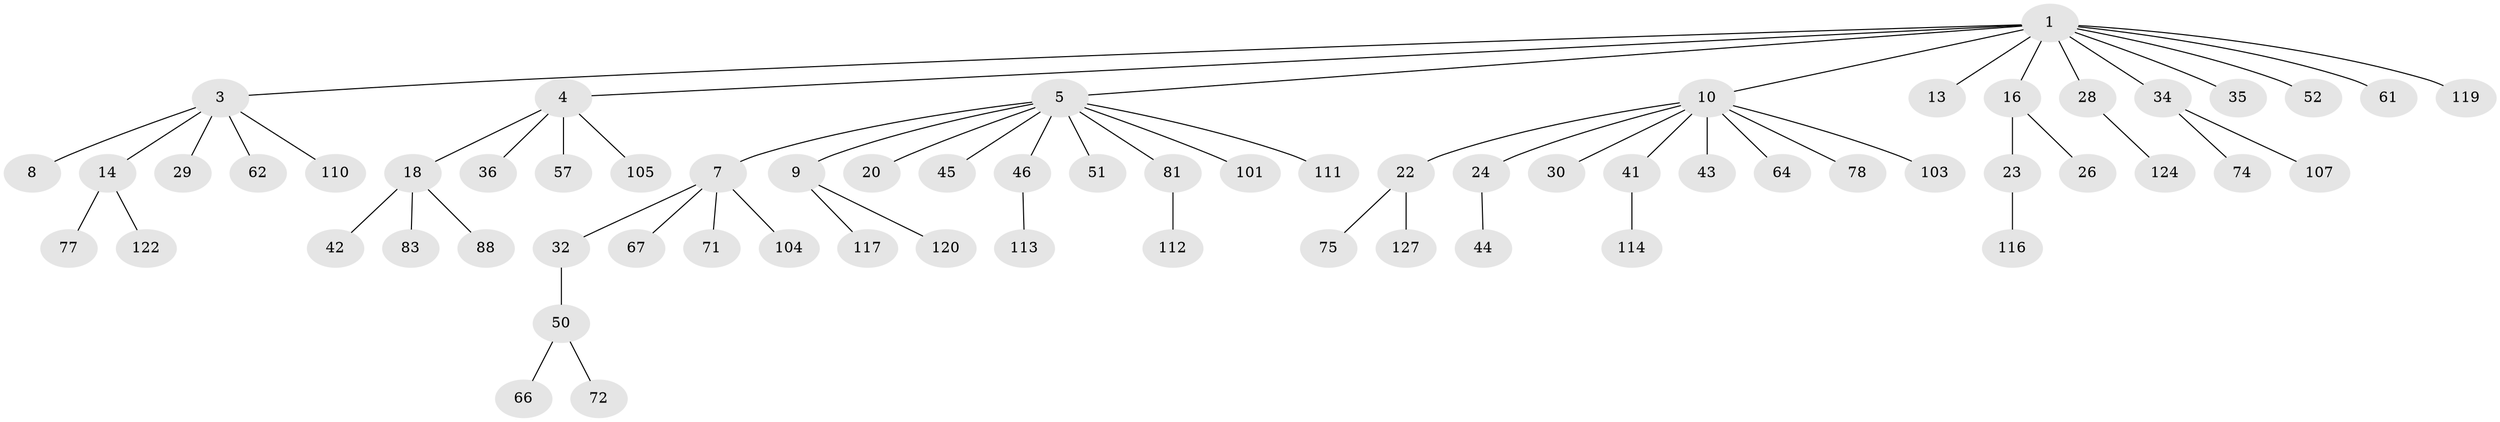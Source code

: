 // original degree distribution, {6: 0.022900763358778626, 8: 0.007633587786259542, 5: 0.03816793893129771, 4: 0.061068702290076333, 7: 0.007633587786259542, 3: 0.13740458015267176, 2: 0.16030534351145037, 1: 0.5648854961832062}
// Generated by graph-tools (version 1.1) at 2025/15/03/09/25 04:15:40]
// undirected, 65 vertices, 64 edges
graph export_dot {
graph [start="1"]
  node [color=gray90,style=filled];
  1 [super="+2"];
  3 [super="+11+56+89"];
  4 [super="+21+31"];
  5 [super="+6+33+128"];
  7 [super="+115+19"];
  8 [super="+70+27"];
  9 [super="+12"];
  10 [super="+38+15"];
  13 [super="+80"];
  14;
  16;
  18 [super="+25"];
  20 [super="+99"];
  22 [super="+108+129"];
  23 [super="+79"];
  24 [super="+54"];
  26 [super="+37"];
  28;
  29 [super="+85"];
  30;
  32 [super="+53"];
  34 [super="+40+95+55"];
  35 [super="+93+82"];
  36;
  41 [super="+92+106+123"];
  42 [super="+102"];
  43 [super="+97+65"];
  44 [super="+84"];
  45;
  46 [super="+63+131"];
  50;
  51;
  52 [super="+109"];
  57;
  61;
  62;
  64;
  66 [super="+96+121"];
  67;
  71;
  72 [super="+73"];
  74 [super="+76"];
  75 [super="+94"];
  77;
  78;
  81;
  83;
  88 [super="+126"];
  101;
  103;
  104;
  105;
  107;
  110;
  111;
  112;
  113;
  114;
  116;
  117;
  119;
  120;
  122;
  124;
  127;
  1 -- 4;
  1 -- 35;
  1 -- 52;
  1 -- 61;
  1 -- 119;
  1 -- 34;
  1 -- 3;
  1 -- 5;
  1 -- 10;
  1 -- 13;
  1 -- 16;
  1 -- 28;
  3 -- 8;
  3 -- 14;
  3 -- 29;
  3 -- 62;
  3 -- 110;
  4 -- 18;
  4 -- 36;
  4 -- 105;
  4 -- 57;
  5 -- 81;
  5 -- 20;
  5 -- 101;
  5 -- 7;
  5 -- 9;
  5 -- 111;
  5 -- 45;
  5 -- 51;
  5 -- 46;
  7 -- 32;
  7 -- 67;
  7 -- 71;
  7 -- 104;
  9 -- 120;
  9 -- 117;
  10 -- 78;
  10 -- 64;
  10 -- 103;
  10 -- 41;
  10 -- 43;
  10 -- 24;
  10 -- 30;
  10 -- 22;
  14 -- 77;
  14 -- 122;
  16 -- 23;
  16 -- 26;
  18 -- 42;
  18 -- 83;
  18 -- 88;
  22 -- 75;
  22 -- 127;
  23 -- 116;
  24 -- 44;
  28 -- 124;
  32 -- 50;
  34 -- 107;
  34 -- 74;
  41 -- 114;
  46 -- 113;
  50 -- 66;
  50 -- 72;
  81 -- 112;
}
